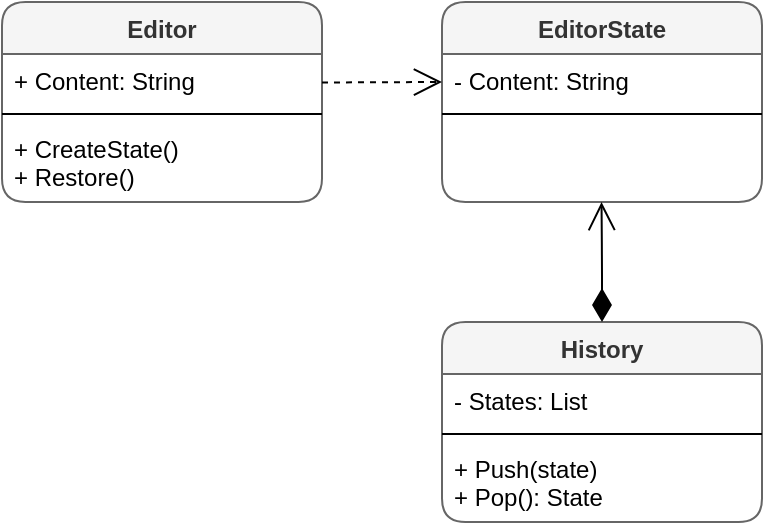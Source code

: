 <mxfile version="14.3.1" type="device"><diagram id="WgX2kmPK79lMbjmh8McS" name="Page-1"><mxGraphModel dx="920" dy="507" grid="1" gridSize="10" guides="1" tooltips="1" connect="1" arrows="1" fold="1" page="1" pageScale="1" pageWidth="850" pageHeight="1100" math="0" shadow="0"><root><mxCell id="0"/><mxCell id="1" parent="0"/><mxCell id="z6YfPABv-jDjb-sj1erd-5" value="Editor" style="swimlane;fontStyle=1;align=center;verticalAlign=top;childLayout=stackLayout;horizontal=1;startSize=26;horizontalStack=0;resizeParent=1;resizeParentMax=0;resizeLast=0;collapsible=1;marginBottom=0;resizeHeight=1;rounded=1;shadow=0;sketch=0;noLabel=0;portConstraintRotation=0;expand=1;resizable=1;treeFolding=0;pointerEvents=1;deletable=1;autosize=0;container=0;swimlaneFillColor=none;fillColor=#f5f5f5;strokeColor=#666666;fontColor=#333333;" vertex="1" parent="1"><mxGeometry x="40" y="40" width="160" height="100" as="geometry"><mxRectangle x="40" y="40" width="70" height="26" as="alternateBounds"/></mxGeometry></mxCell><mxCell id="z6YfPABv-jDjb-sj1erd-6" value="+ Content: String" style="text;strokeColor=none;fillColor=none;align=left;verticalAlign=top;spacingLeft=4;spacingRight=4;overflow=hidden;rotatable=0;points=[[0,0.5],[1,0.5]];portConstraint=eastwest;" vertex="1" parent="z6YfPABv-jDjb-sj1erd-5"><mxGeometry y="26" width="160" height="26" as="geometry"/></mxCell><mxCell id="z6YfPABv-jDjb-sj1erd-7" value="" style="line;strokeWidth=1;fillColor=none;align=left;verticalAlign=middle;spacingTop=-1;spacingLeft=3;spacingRight=3;rotatable=0;labelPosition=right;points=[];portConstraint=eastwest;" vertex="1" parent="z6YfPABv-jDjb-sj1erd-5"><mxGeometry y="52" width="160" height="8" as="geometry"/></mxCell><mxCell id="z6YfPABv-jDjb-sj1erd-8" value="+ CreateState()&#10;+ Restore()" style="text;strokeColor=none;fillColor=none;align=left;verticalAlign=top;spacingLeft=4;spacingRight=4;overflow=hidden;rotatable=0;points=[[0,0.5],[1,0.5]];portConstraint=eastwest;" vertex="1" parent="z6YfPABv-jDjb-sj1erd-5"><mxGeometry y="60" width="160" height="40" as="geometry"/></mxCell><mxCell id="z6YfPABv-jDjb-sj1erd-17" value="EditorState" style="swimlane;fontStyle=1;align=center;verticalAlign=top;childLayout=stackLayout;horizontal=1;startSize=26;horizontalStack=0;resizeParent=1;resizeParentMax=0;resizeLast=0;collapsible=1;marginBottom=0;resizeHeight=1;sketch=0;shadow=0;rounded=1;glass=0;swimlaneLine=1;fillColor=#f5f5f5;strokeColor=#666666;fontColor=#333333;" vertex="1" parent="1"><mxGeometry x="260" y="40" width="160" height="100" as="geometry"><mxRectangle x="40" y="40" width="70" height="26" as="alternateBounds"/></mxGeometry></mxCell><mxCell id="z6YfPABv-jDjb-sj1erd-18" value="- Content: String" style="text;strokeColor=none;fillColor=none;align=left;verticalAlign=top;spacingLeft=4;spacingRight=4;overflow=hidden;rotatable=0;points=[[0,0.5],[1,0.5]];portConstraint=eastwest;" vertex="1" parent="z6YfPABv-jDjb-sj1erd-17"><mxGeometry y="26" width="160" height="26" as="geometry"/></mxCell><mxCell id="z6YfPABv-jDjb-sj1erd-19" value="" style="line;strokeWidth=1;fillColor=none;align=left;verticalAlign=middle;spacingTop=-1;spacingLeft=3;spacingRight=3;rotatable=0;labelPosition=right;points=[];portConstraint=eastwest;" vertex="1" parent="z6YfPABv-jDjb-sj1erd-17"><mxGeometry y="52" width="160" height="8" as="geometry"/></mxCell><mxCell id="z6YfPABv-jDjb-sj1erd-20" value=" " style="text;strokeColor=none;fillColor=none;align=left;verticalAlign=top;spacingLeft=4;spacingRight=4;overflow=hidden;rotatable=0;points=[[0,0.5],[1,0.5]];portConstraint=eastwest;" vertex="1" parent="z6YfPABv-jDjb-sj1erd-17"><mxGeometry y="60" width="160" height="40" as="geometry"/></mxCell><mxCell id="z6YfPABv-jDjb-sj1erd-21" value="History" style="swimlane;fontStyle=1;align=center;verticalAlign=top;childLayout=stackLayout;horizontal=1;startSize=26;horizontalStack=0;resizeParent=1;resizeParentMax=0;resizeLast=0;collapsible=1;marginBottom=0;resizeHeight=1;sketch=0;shadow=0;rounded=1;fillColor=#f5f5f5;strokeColor=#666666;fontColor=#333333;" vertex="1" parent="1"><mxGeometry x="260" y="200" width="160" height="100" as="geometry"><mxRectangle x="40" y="40" width="70" height="26" as="alternateBounds"/></mxGeometry></mxCell><mxCell id="z6YfPABv-jDjb-sj1erd-22" value="- States: List" style="text;strokeColor=none;fillColor=none;align=left;verticalAlign=top;spacingLeft=4;spacingRight=4;overflow=hidden;rotatable=0;points=[[0,0.5],[1,0.5]];portConstraint=eastwest;" vertex="1" parent="z6YfPABv-jDjb-sj1erd-21"><mxGeometry y="26" width="160" height="26" as="geometry"/></mxCell><mxCell id="z6YfPABv-jDjb-sj1erd-23" value="" style="line;strokeWidth=1;fillColor=none;align=left;verticalAlign=middle;spacingTop=-1;spacingLeft=3;spacingRight=3;rotatable=0;labelPosition=right;points=[];portConstraint=eastwest;" vertex="1" parent="z6YfPABv-jDjb-sj1erd-21"><mxGeometry y="52" width="160" height="8" as="geometry"/></mxCell><mxCell id="z6YfPABv-jDjb-sj1erd-24" value="+ Push(state)&#10;+ Pop(): State" style="text;strokeColor=none;fillColor=none;align=left;verticalAlign=top;spacingLeft=4;spacingRight=4;overflow=hidden;rotatable=0;points=[[0,0.5],[1,0.5]];portConstraint=eastwest;" vertex="1" parent="z6YfPABv-jDjb-sj1erd-21"><mxGeometry y="60" width="160" height="40" as="geometry"/></mxCell><mxCell id="z6YfPABv-jDjb-sj1erd-25" value="" style="endArrow=open;html=1;endSize=12;startArrow=diamondThin;startSize=14;startFill=1;edgeStyle=orthogonalEdgeStyle;align=left;verticalAlign=bottom;exitX=0.5;exitY=0;exitDx=0;exitDy=0;" edge="1" parent="1" source="z6YfPABv-jDjb-sj1erd-21"><mxGeometry x="-1" y="3" relative="1" as="geometry"><mxPoint x="339.76" y="190" as="sourcePoint"/><mxPoint x="339.76" y="140" as="targetPoint"/></mxGeometry></mxCell><mxCell id="z6YfPABv-jDjb-sj1erd-26" value="" style="endArrow=open;endSize=12;dashed=1;html=1;" edge="1" parent="1"><mxGeometry width="160" relative="1" as="geometry"><mxPoint x="200" y="80.24" as="sourcePoint"/><mxPoint x="260" y="80" as="targetPoint"/></mxGeometry></mxCell></root></mxGraphModel></diagram></mxfile>